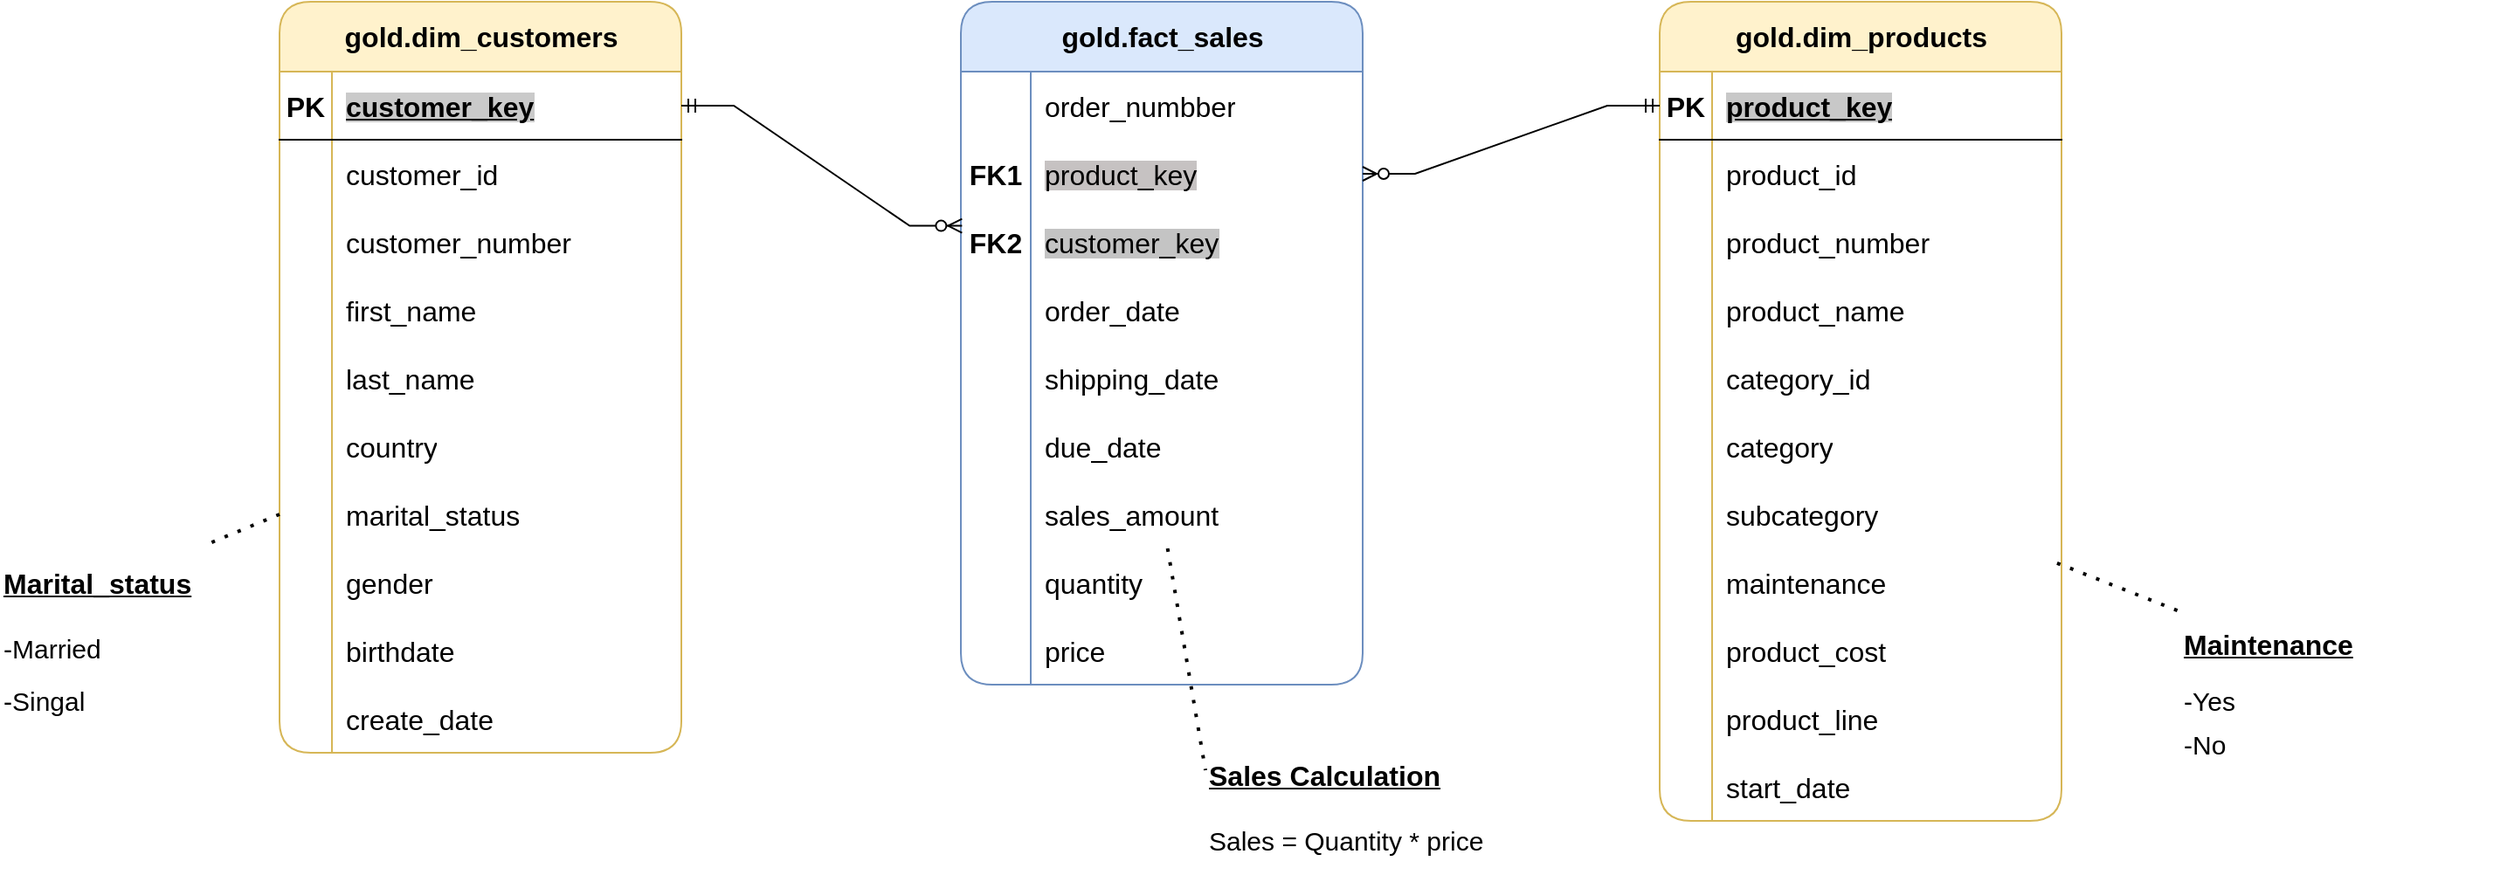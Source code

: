 <mxfile version="27.0.9">
  <diagram id="sBNk2-zZ8laFnM64aaDN" name="Sales Data Mart">
    <mxGraphModel dx="1489" dy="894" grid="1" gridSize="10" guides="1" tooltips="1" connect="1" arrows="1" fold="1" page="1" pageScale="1" pageWidth="1920" pageHeight="1200" math="0" shadow="0">
      <root>
        <mxCell id="0" />
        <mxCell id="1" parent="0" />
        <mxCell id="eeY0Dyzwo5bHaXrm77ZO-1" value="gold.dim_customers" style="shape=table;startSize=40;container=1;collapsible=1;childLayout=tableLayout;fixedRows=1;rowLines=0;fontStyle=1;align=center;resizeLast=1;html=1;fontSize=16;fillColor=#fff2cc;strokeColor=#d6b656;rounded=1;" vertex="1" parent="1">
          <mxGeometry x="200" y="280" width="230" height="430" as="geometry" />
        </mxCell>
        <mxCell id="eeY0Dyzwo5bHaXrm77ZO-2" value="" style="shape=tableRow;horizontal=0;startSize=0;swimlaneHead=0;swimlaneBody=0;fillColor=none;collapsible=0;dropTarget=0;points=[[0,0.5],[1,0.5]];portConstraint=eastwest;top=0;left=0;right=0;bottom=1;fontSize=16;" vertex="1" parent="eeY0Dyzwo5bHaXrm77ZO-1">
          <mxGeometry y="40" width="230" height="39" as="geometry" />
        </mxCell>
        <mxCell id="eeY0Dyzwo5bHaXrm77ZO-3" value="PK" style="shape=partialRectangle;connectable=0;fillColor=none;top=0;left=0;bottom=0;right=0;fontStyle=1;overflow=hidden;whiteSpace=wrap;html=1;fontSize=16;" vertex="1" parent="eeY0Dyzwo5bHaXrm77ZO-2">
          <mxGeometry width="30" height="39" as="geometry">
            <mxRectangle width="30" height="39" as="alternateBounds" />
          </mxGeometry>
        </mxCell>
        <mxCell id="eeY0Dyzwo5bHaXrm77ZO-4" value="&lt;span style=&quot;background-color: rgb(202, 202, 202);&quot;&gt;customer_key&lt;/span&gt;" style="shape=partialRectangle;connectable=0;fillColor=none;top=0;left=0;bottom=0;right=0;align=left;spacingLeft=6;fontStyle=5;overflow=hidden;whiteSpace=wrap;html=1;fontSize=16;" vertex="1" parent="eeY0Dyzwo5bHaXrm77ZO-2">
          <mxGeometry x="30" width="200" height="39" as="geometry">
            <mxRectangle width="200" height="39" as="alternateBounds" />
          </mxGeometry>
        </mxCell>
        <mxCell id="eeY0Dyzwo5bHaXrm77ZO-5" value="" style="shape=tableRow;horizontal=0;startSize=0;swimlaneHead=0;swimlaneBody=0;fillColor=none;collapsible=0;dropTarget=0;points=[[0,0.5],[1,0.5]];portConstraint=eastwest;top=0;left=0;right=0;bottom=0;fontSize=16;" vertex="1" parent="eeY0Dyzwo5bHaXrm77ZO-1">
          <mxGeometry y="79" width="230" height="39" as="geometry" />
        </mxCell>
        <mxCell id="eeY0Dyzwo5bHaXrm77ZO-6" value="" style="shape=partialRectangle;connectable=0;fillColor=none;top=0;left=0;bottom=0;right=0;editable=1;overflow=hidden;whiteSpace=wrap;html=1;fontSize=16;" vertex="1" parent="eeY0Dyzwo5bHaXrm77ZO-5">
          <mxGeometry width="30" height="39" as="geometry">
            <mxRectangle width="30" height="39" as="alternateBounds" />
          </mxGeometry>
        </mxCell>
        <mxCell id="eeY0Dyzwo5bHaXrm77ZO-7" value="customer_id" style="shape=partialRectangle;connectable=0;fillColor=none;top=0;left=0;bottom=0;right=0;align=left;spacingLeft=6;overflow=hidden;whiteSpace=wrap;html=1;fontSize=16;" vertex="1" parent="eeY0Dyzwo5bHaXrm77ZO-5">
          <mxGeometry x="30" width="200" height="39" as="geometry">
            <mxRectangle width="200" height="39" as="alternateBounds" />
          </mxGeometry>
        </mxCell>
        <mxCell id="eeY0Dyzwo5bHaXrm77ZO-8" value="" style="shape=tableRow;horizontal=0;startSize=0;swimlaneHead=0;swimlaneBody=0;fillColor=none;collapsible=0;dropTarget=0;points=[[0,0.5],[1,0.5]];portConstraint=eastwest;top=0;left=0;right=0;bottom=0;fontSize=16;" vertex="1" parent="eeY0Dyzwo5bHaXrm77ZO-1">
          <mxGeometry y="118" width="230" height="39" as="geometry" />
        </mxCell>
        <mxCell id="eeY0Dyzwo5bHaXrm77ZO-9" value="" style="shape=partialRectangle;connectable=0;fillColor=none;top=0;left=0;bottom=0;right=0;editable=1;overflow=hidden;whiteSpace=wrap;html=1;fontSize=16;" vertex="1" parent="eeY0Dyzwo5bHaXrm77ZO-8">
          <mxGeometry width="30" height="39" as="geometry">
            <mxRectangle width="30" height="39" as="alternateBounds" />
          </mxGeometry>
        </mxCell>
        <mxCell id="eeY0Dyzwo5bHaXrm77ZO-10" value="customer_number" style="shape=partialRectangle;connectable=0;fillColor=none;top=0;left=0;bottom=0;right=0;align=left;spacingLeft=6;overflow=hidden;whiteSpace=wrap;html=1;fontSize=16;" vertex="1" parent="eeY0Dyzwo5bHaXrm77ZO-8">
          <mxGeometry x="30" width="200" height="39" as="geometry">
            <mxRectangle width="200" height="39" as="alternateBounds" />
          </mxGeometry>
        </mxCell>
        <mxCell id="eeY0Dyzwo5bHaXrm77ZO-11" value="" style="shape=tableRow;horizontal=0;startSize=0;swimlaneHead=0;swimlaneBody=0;fillColor=none;collapsible=0;dropTarget=0;points=[[0,0.5],[1,0.5]];portConstraint=eastwest;top=0;left=0;right=0;bottom=0;fontSize=16;" vertex="1" parent="eeY0Dyzwo5bHaXrm77ZO-1">
          <mxGeometry y="157" width="230" height="39" as="geometry" />
        </mxCell>
        <mxCell id="eeY0Dyzwo5bHaXrm77ZO-12" value="" style="shape=partialRectangle;connectable=0;fillColor=none;top=0;left=0;bottom=0;right=0;editable=1;overflow=hidden;whiteSpace=wrap;html=1;fontSize=16;" vertex="1" parent="eeY0Dyzwo5bHaXrm77ZO-11">
          <mxGeometry width="30" height="39" as="geometry">
            <mxRectangle width="30" height="39" as="alternateBounds" />
          </mxGeometry>
        </mxCell>
        <mxCell id="eeY0Dyzwo5bHaXrm77ZO-13" value="first_name" style="shape=partialRectangle;connectable=0;fillColor=none;top=0;left=0;bottom=0;right=0;align=left;spacingLeft=6;overflow=hidden;whiteSpace=wrap;html=1;fontSize=16;" vertex="1" parent="eeY0Dyzwo5bHaXrm77ZO-11">
          <mxGeometry x="30" width="200" height="39" as="geometry">
            <mxRectangle width="200" height="39" as="alternateBounds" />
          </mxGeometry>
        </mxCell>
        <mxCell id="eeY0Dyzwo5bHaXrm77ZO-14" style="shape=tableRow;horizontal=0;startSize=0;swimlaneHead=0;swimlaneBody=0;fillColor=none;collapsible=0;dropTarget=0;points=[[0,0.5],[1,0.5]];portConstraint=eastwest;top=0;left=0;right=0;bottom=0;fontSize=16;" vertex="1" parent="eeY0Dyzwo5bHaXrm77ZO-1">
          <mxGeometry y="196" width="230" height="39" as="geometry" />
        </mxCell>
        <mxCell id="eeY0Dyzwo5bHaXrm77ZO-15" style="shape=partialRectangle;connectable=0;fillColor=none;top=0;left=0;bottom=0;right=0;editable=1;overflow=hidden;whiteSpace=wrap;html=1;fontSize=16;" vertex="1" parent="eeY0Dyzwo5bHaXrm77ZO-14">
          <mxGeometry width="30" height="39" as="geometry">
            <mxRectangle width="30" height="39" as="alternateBounds" />
          </mxGeometry>
        </mxCell>
        <mxCell id="eeY0Dyzwo5bHaXrm77ZO-16" value="last_name" style="shape=partialRectangle;connectable=0;fillColor=none;top=0;left=0;bottom=0;right=0;align=left;spacingLeft=6;overflow=hidden;whiteSpace=wrap;html=1;fontSize=16;" vertex="1" parent="eeY0Dyzwo5bHaXrm77ZO-14">
          <mxGeometry x="30" width="200" height="39" as="geometry">
            <mxRectangle width="200" height="39" as="alternateBounds" />
          </mxGeometry>
        </mxCell>
        <mxCell id="eeY0Dyzwo5bHaXrm77ZO-17" style="shape=tableRow;horizontal=0;startSize=0;swimlaneHead=0;swimlaneBody=0;fillColor=none;collapsible=0;dropTarget=0;points=[[0,0.5],[1,0.5]];portConstraint=eastwest;top=0;left=0;right=0;bottom=0;fontSize=16;" vertex="1" parent="eeY0Dyzwo5bHaXrm77ZO-1">
          <mxGeometry y="235" width="230" height="39" as="geometry" />
        </mxCell>
        <mxCell id="eeY0Dyzwo5bHaXrm77ZO-18" style="shape=partialRectangle;connectable=0;fillColor=none;top=0;left=0;bottom=0;right=0;editable=1;overflow=hidden;whiteSpace=wrap;html=1;fontSize=16;" vertex="1" parent="eeY0Dyzwo5bHaXrm77ZO-17">
          <mxGeometry width="30" height="39" as="geometry">
            <mxRectangle width="30" height="39" as="alternateBounds" />
          </mxGeometry>
        </mxCell>
        <mxCell id="eeY0Dyzwo5bHaXrm77ZO-19" value="country" style="shape=partialRectangle;connectable=0;fillColor=none;top=0;left=0;bottom=0;right=0;align=left;spacingLeft=6;overflow=hidden;whiteSpace=wrap;html=1;fontSize=16;" vertex="1" parent="eeY0Dyzwo5bHaXrm77ZO-17">
          <mxGeometry x="30" width="200" height="39" as="geometry">
            <mxRectangle width="200" height="39" as="alternateBounds" />
          </mxGeometry>
        </mxCell>
        <mxCell id="eeY0Dyzwo5bHaXrm77ZO-20" style="shape=tableRow;horizontal=0;startSize=0;swimlaneHead=0;swimlaneBody=0;fillColor=none;collapsible=0;dropTarget=0;points=[[0,0.5],[1,0.5]];portConstraint=eastwest;top=0;left=0;right=0;bottom=0;fontSize=16;" vertex="1" parent="eeY0Dyzwo5bHaXrm77ZO-1">
          <mxGeometry y="274" width="230" height="39" as="geometry" />
        </mxCell>
        <mxCell id="eeY0Dyzwo5bHaXrm77ZO-21" style="shape=partialRectangle;connectable=0;fillColor=none;top=0;left=0;bottom=0;right=0;editable=1;overflow=hidden;whiteSpace=wrap;html=1;fontSize=16;" vertex="1" parent="eeY0Dyzwo5bHaXrm77ZO-20">
          <mxGeometry width="30" height="39" as="geometry">
            <mxRectangle width="30" height="39" as="alternateBounds" />
          </mxGeometry>
        </mxCell>
        <mxCell id="eeY0Dyzwo5bHaXrm77ZO-22" value="marital_status" style="shape=partialRectangle;connectable=0;fillColor=none;top=0;left=0;bottom=0;right=0;align=left;spacingLeft=6;overflow=hidden;whiteSpace=wrap;html=1;fontSize=16;" vertex="1" parent="eeY0Dyzwo5bHaXrm77ZO-20">
          <mxGeometry x="30" width="200" height="39" as="geometry">
            <mxRectangle width="200" height="39" as="alternateBounds" />
          </mxGeometry>
        </mxCell>
        <mxCell id="eeY0Dyzwo5bHaXrm77ZO-24" style="shape=tableRow;horizontal=0;startSize=0;swimlaneHead=0;swimlaneBody=0;fillColor=none;collapsible=0;dropTarget=0;points=[[0,0.5],[1,0.5]];portConstraint=eastwest;top=0;left=0;right=0;bottom=0;fontSize=16;" vertex="1" parent="eeY0Dyzwo5bHaXrm77ZO-1">
          <mxGeometry y="313" width="230" height="39" as="geometry" />
        </mxCell>
        <mxCell id="eeY0Dyzwo5bHaXrm77ZO-25" style="shape=partialRectangle;connectable=0;fillColor=none;top=0;left=0;bottom=0;right=0;editable=1;overflow=hidden;whiteSpace=wrap;html=1;fontSize=16;" vertex="1" parent="eeY0Dyzwo5bHaXrm77ZO-24">
          <mxGeometry width="30" height="39" as="geometry">
            <mxRectangle width="30" height="39" as="alternateBounds" />
          </mxGeometry>
        </mxCell>
        <mxCell id="eeY0Dyzwo5bHaXrm77ZO-26" value="gender" style="shape=partialRectangle;connectable=0;fillColor=none;top=0;left=0;bottom=0;right=0;align=left;spacingLeft=6;overflow=hidden;whiteSpace=wrap;html=1;fontSize=16;" vertex="1" parent="eeY0Dyzwo5bHaXrm77ZO-24">
          <mxGeometry x="30" width="200" height="39" as="geometry">
            <mxRectangle width="200" height="39" as="alternateBounds" />
          </mxGeometry>
        </mxCell>
        <mxCell id="eeY0Dyzwo5bHaXrm77ZO-27" style="shape=tableRow;horizontal=0;startSize=0;swimlaneHead=0;swimlaneBody=0;fillColor=none;collapsible=0;dropTarget=0;points=[[0,0.5],[1,0.5]];portConstraint=eastwest;top=0;left=0;right=0;bottom=0;fontSize=16;" vertex="1" parent="eeY0Dyzwo5bHaXrm77ZO-1">
          <mxGeometry y="352" width="230" height="39" as="geometry" />
        </mxCell>
        <mxCell id="eeY0Dyzwo5bHaXrm77ZO-28" style="shape=partialRectangle;connectable=0;fillColor=none;top=0;left=0;bottom=0;right=0;editable=1;overflow=hidden;whiteSpace=wrap;html=1;fontSize=16;" vertex="1" parent="eeY0Dyzwo5bHaXrm77ZO-27">
          <mxGeometry width="30" height="39" as="geometry">
            <mxRectangle width="30" height="39" as="alternateBounds" />
          </mxGeometry>
        </mxCell>
        <mxCell id="eeY0Dyzwo5bHaXrm77ZO-29" value="birthdate" style="shape=partialRectangle;connectable=0;fillColor=none;top=0;left=0;bottom=0;right=0;align=left;spacingLeft=6;overflow=hidden;whiteSpace=wrap;html=1;fontSize=16;" vertex="1" parent="eeY0Dyzwo5bHaXrm77ZO-27">
          <mxGeometry x="30" width="200" height="39" as="geometry">
            <mxRectangle width="200" height="39" as="alternateBounds" />
          </mxGeometry>
        </mxCell>
        <mxCell id="eeY0Dyzwo5bHaXrm77ZO-30" style="shape=tableRow;horizontal=0;startSize=0;swimlaneHead=0;swimlaneBody=0;fillColor=none;collapsible=0;dropTarget=0;points=[[0,0.5],[1,0.5]];portConstraint=eastwest;top=0;left=0;right=0;bottom=0;fontSize=16;" vertex="1" parent="eeY0Dyzwo5bHaXrm77ZO-1">
          <mxGeometry y="391" width="230" height="39" as="geometry" />
        </mxCell>
        <mxCell id="eeY0Dyzwo5bHaXrm77ZO-31" style="shape=partialRectangle;connectable=0;fillColor=none;top=0;left=0;bottom=0;right=0;editable=1;overflow=hidden;whiteSpace=wrap;html=1;fontSize=16;" vertex="1" parent="eeY0Dyzwo5bHaXrm77ZO-30">
          <mxGeometry width="30" height="39" as="geometry">
            <mxRectangle width="30" height="39" as="alternateBounds" />
          </mxGeometry>
        </mxCell>
        <mxCell id="eeY0Dyzwo5bHaXrm77ZO-32" value="create_date" style="shape=partialRectangle;connectable=0;fillColor=none;top=0;left=0;bottom=0;right=0;align=left;spacingLeft=6;overflow=hidden;whiteSpace=wrap;html=1;fontSize=16;" vertex="1" parent="eeY0Dyzwo5bHaXrm77ZO-30">
          <mxGeometry x="30" width="200" height="39" as="geometry">
            <mxRectangle width="200" height="39" as="alternateBounds" />
          </mxGeometry>
        </mxCell>
        <mxCell id="eeY0Dyzwo5bHaXrm77ZO-33" value="gold.dim_products" style="shape=table;startSize=40;container=1;collapsible=1;childLayout=tableLayout;fixedRows=1;rowLines=0;fontStyle=1;align=center;resizeLast=1;html=1;fontSize=16;fillColor=#fff2cc;strokeColor=#d6b656;rounded=1;" vertex="1" parent="1">
          <mxGeometry x="990" y="280" width="230" height="469" as="geometry" />
        </mxCell>
        <mxCell id="eeY0Dyzwo5bHaXrm77ZO-34" value="" style="shape=tableRow;horizontal=0;startSize=0;swimlaneHead=0;swimlaneBody=0;fillColor=none;collapsible=0;dropTarget=0;points=[[0,0.5],[1,0.5]];portConstraint=eastwest;top=0;left=0;right=0;bottom=1;fontSize=16;" vertex="1" parent="eeY0Dyzwo5bHaXrm77ZO-33">
          <mxGeometry y="40" width="230" height="39" as="geometry" />
        </mxCell>
        <mxCell id="eeY0Dyzwo5bHaXrm77ZO-35" value="PK" style="shape=partialRectangle;connectable=0;fillColor=none;top=0;left=0;bottom=0;right=0;fontStyle=1;overflow=hidden;whiteSpace=wrap;html=1;fontSize=16;" vertex="1" parent="eeY0Dyzwo5bHaXrm77ZO-34">
          <mxGeometry width="30" height="39" as="geometry">
            <mxRectangle width="30" height="39" as="alternateBounds" />
          </mxGeometry>
        </mxCell>
        <mxCell id="eeY0Dyzwo5bHaXrm77ZO-36" value="&lt;span style=&quot;background-color: rgb(200, 200, 200);&quot;&gt;product_key&lt;/span&gt;" style="shape=partialRectangle;connectable=0;fillColor=none;top=0;left=0;bottom=0;right=0;align=left;spacingLeft=6;fontStyle=5;overflow=hidden;whiteSpace=wrap;html=1;fontSize=16;" vertex="1" parent="eeY0Dyzwo5bHaXrm77ZO-34">
          <mxGeometry x="30" width="200" height="39" as="geometry">
            <mxRectangle width="200" height="39" as="alternateBounds" />
          </mxGeometry>
        </mxCell>
        <mxCell id="eeY0Dyzwo5bHaXrm77ZO-37" value="" style="shape=tableRow;horizontal=0;startSize=0;swimlaneHead=0;swimlaneBody=0;fillColor=none;collapsible=0;dropTarget=0;points=[[0,0.5],[1,0.5]];portConstraint=eastwest;top=0;left=0;right=0;bottom=0;fontSize=16;" vertex="1" parent="eeY0Dyzwo5bHaXrm77ZO-33">
          <mxGeometry y="79" width="230" height="39" as="geometry" />
        </mxCell>
        <mxCell id="eeY0Dyzwo5bHaXrm77ZO-38" value="" style="shape=partialRectangle;connectable=0;fillColor=none;top=0;left=0;bottom=0;right=0;editable=1;overflow=hidden;whiteSpace=wrap;html=1;fontSize=16;" vertex="1" parent="eeY0Dyzwo5bHaXrm77ZO-37">
          <mxGeometry width="30" height="39" as="geometry">
            <mxRectangle width="30" height="39" as="alternateBounds" />
          </mxGeometry>
        </mxCell>
        <mxCell id="eeY0Dyzwo5bHaXrm77ZO-39" value="product_id" style="shape=partialRectangle;connectable=0;fillColor=none;top=0;left=0;bottom=0;right=0;align=left;spacingLeft=6;overflow=hidden;whiteSpace=wrap;html=1;fontSize=16;" vertex="1" parent="eeY0Dyzwo5bHaXrm77ZO-37">
          <mxGeometry x="30" width="200" height="39" as="geometry">
            <mxRectangle width="200" height="39" as="alternateBounds" />
          </mxGeometry>
        </mxCell>
        <mxCell id="eeY0Dyzwo5bHaXrm77ZO-40" value="" style="shape=tableRow;horizontal=0;startSize=0;swimlaneHead=0;swimlaneBody=0;fillColor=none;collapsible=0;dropTarget=0;points=[[0,0.5],[1,0.5]];portConstraint=eastwest;top=0;left=0;right=0;bottom=0;fontSize=16;" vertex="1" parent="eeY0Dyzwo5bHaXrm77ZO-33">
          <mxGeometry y="118" width="230" height="39" as="geometry" />
        </mxCell>
        <mxCell id="eeY0Dyzwo5bHaXrm77ZO-41" value="" style="shape=partialRectangle;connectable=0;fillColor=none;top=0;left=0;bottom=0;right=0;editable=1;overflow=hidden;whiteSpace=wrap;html=1;fontSize=16;" vertex="1" parent="eeY0Dyzwo5bHaXrm77ZO-40">
          <mxGeometry width="30" height="39" as="geometry">
            <mxRectangle width="30" height="39" as="alternateBounds" />
          </mxGeometry>
        </mxCell>
        <mxCell id="eeY0Dyzwo5bHaXrm77ZO-42" value="product_number" style="shape=partialRectangle;connectable=0;fillColor=none;top=0;left=0;bottom=0;right=0;align=left;spacingLeft=6;overflow=hidden;whiteSpace=wrap;html=1;fontSize=16;" vertex="1" parent="eeY0Dyzwo5bHaXrm77ZO-40">
          <mxGeometry x="30" width="200" height="39" as="geometry">
            <mxRectangle width="200" height="39" as="alternateBounds" />
          </mxGeometry>
        </mxCell>
        <mxCell id="eeY0Dyzwo5bHaXrm77ZO-43" value="" style="shape=tableRow;horizontal=0;startSize=0;swimlaneHead=0;swimlaneBody=0;fillColor=none;collapsible=0;dropTarget=0;points=[[0,0.5],[1,0.5]];portConstraint=eastwest;top=0;left=0;right=0;bottom=0;fontSize=16;" vertex="1" parent="eeY0Dyzwo5bHaXrm77ZO-33">
          <mxGeometry y="157" width="230" height="39" as="geometry" />
        </mxCell>
        <mxCell id="eeY0Dyzwo5bHaXrm77ZO-44" value="" style="shape=partialRectangle;connectable=0;fillColor=none;top=0;left=0;bottom=0;right=0;editable=1;overflow=hidden;whiteSpace=wrap;html=1;fontSize=16;" vertex="1" parent="eeY0Dyzwo5bHaXrm77ZO-43">
          <mxGeometry width="30" height="39" as="geometry">
            <mxRectangle width="30" height="39" as="alternateBounds" />
          </mxGeometry>
        </mxCell>
        <mxCell id="eeY0Dyzwo5bHaXrm77ZO-45" value="product_name" style="shape=partialRectangle;connectable=0;fillColor=none;top=0;left=0;bottom=0;right=0;align=left;spacingLeft=6;overflow=hidden;whiteSpace=wrap;html=1;fontSize=16;" vertex="1" parent="eeY0Dyzwo5bHaXrm77ZO-43">
          <mxGeometry x="30" width="200" height="39" as="geometry">
            <mxRectangle width="200" height="39" as="alternateBounds" />
          </mxGeometry>
        </mxCell>
        <mxCell id="eeY0Dyzwo5bHaXrm77ZO-46" style="shape=tableRow;horizontal=0;startSize=0;swimlaneHead=0;swimlaneBody=0;fillColor=none;collapsible=0;dropTarget=0;points=[[0,0.5],[1,0.5]];portConstraint=eastwest;top=0;left=0;right=0;bottom=0;fontSize=16;" vertex="1" parent="eeY0Dyzwo5bHaXrm77ZO-33">
          <mxGeometry y="196" width="230" height="39" as="geometry" />
        </mxCell>
        <mxCell id="eeY0Dyzwo5bHaXrm77ZO-47" style="shape=partialRectangle;connectable=0;fillColor=none;top=0;left=0;bottom=0;right=0;editable=1;overflow=hidden;whiteSpace=wrap;html=1;fontSize=16;" vertex="1" parent="eeY0Dyzwo5bHaXrm77ZO-46">
          <mxGeometry width="30" height="39" as="geometry">
            <mxRectangle width="30" height="39" as="alternateBounds" />
          </mxGeometry>
        </mxCell>
        <mxCell id="eeY0Dyzwo5bHaXrm77ZO-48" value="category_id" style="shape=partialRectangle;connectable=0;fillColor=none;top=0;left=0;bottom=0;right=0;align=left;spacingLeft=6;overflow=hidden;whiteSpace=wrap;html=1;fontSize=16;" vertex="1" parent="eeY0Dyzwo5bHaXrm77ZO-46">
          <mxGeometry x="30" width="200" height="39" as="geometry">
            <mxRectangle width="200" height="39" as="alternateBounds" />
          </mxGeometry>
        </mxCell>
        <mxCell id="eeY0Dyzwo5bHaXrm77ZO-49" style="shape=tableRow;horizontal=0;startSize=0;swimlaneHead=0;swimlaneBody=0;fillColor=none;collapsible=0;dropTarget=0;points=[[0,0.5],[1,0.5]];portConstraint=eastwest;top=0;left=0;right=0;bottom=0;fontSize=16;" vertex="1" parent="eeY0Dyzwo5bHaXrm77ZO-33">
          <mxGeometry y="235" width="230" height="39" as="geometry" />
        </mxCell>
        <mxCell id="eeY0Dyzwo5bHaXrm77ZO-50" style="shape=partialRectangle;connectable=0;fillColor=none;top=0;left=0;bottom=0;right=0;editable=1;overflow=hidden;whiteSpace=wrap;html=1;fontSize=16;" vertex="1" parent="eeY0Dyzwo5bHaXrm77ZO-49">
          <mxGeometry width="30" height="39" as="geometry">
            <mxRectangle width="30" height="39" as="alternateBounds" />
          </mxGeometry>
        </mxCell>
        <mxCell id="eeY0Dyzwo5bHaXrm77ZO-51" value="category" style="shape=partialRectangle;connectable=0;fillColor=none;top=0;left=0;bottom=0;right=0;align=left;spacingLeft=6;overflow=hidden;whiteSpace=wrap;html=1;fontSize=16;" vertex="1" parent="eeY0Dyzwo5bHaXrm77ZO-49">
          <mxGeometry x="30" width="200" height="39" as="geometry">
            <mxRectangle width="200" height="39" as="alternateBounds" />
          </mxGeometry>
        </mxCell>
        <mxCell id="eeY0Dyzwo5bHaXrm77ZO-52" style="shape=tableRow;horizontal=0;startSize=0;swimlaneHead=0;swimlaneBody=0;fillColor=none;collapsible=0;dropTarget=0;points=[[0,0.5],[1,0.5]];portConstraint=eastwest;top=0;left=0;right=0;bottom=0;fontSize=16;" vertex="1" parent="eeY0Dyzwo5bHaXrm77ZO-33">
          <mxGeometry y="274" width="230" height="39" as="geometry" />
        </mxCell>
        <mxCell id="eeY0Dyzwo5bHaXrm77ZO-53" style="shape=partialRectangle;connectable=0;fillColor=none;top=0;left=0;bottom=0;right=0;editable=1;overflow=hidden;whiteSpace=wrap;html=1;fontSize=16;" vertex="1" parent="eeY0Dyzwo5bHaXrm77ZO-52">
          <mxGeometry width="30" height="39" as="geometry">
            <mxRectangle width="30" height="39" as="alternateBounds" />
          </mxGeometry>
        </mxCell>
        <mxCell id="eeY0Dyzwo5bHaXrm77ZO-54" value="subcategory" style="shape=partialRectangle;connectable=0;fillColor=none;top=0;left=0;bottom=0;right=0;align=left;spacingLeft=6;overflow=hidden;whiteSpace=wrap;html=1;fontSize=16;" vertex="1" parent="eeY0Dyzwo5bHaXrm77ZO-52">
          <mxGeometry x="30" width="200" height="39" as="geometry">
            <mxRectangle width="200" height="39" as="alternateBounds" />
          </mxGeometry>
        </mxCell>
        <mxCell id="eeY0Dyzwo5bHaXrm77ZO-55" style="shape=tableRow;horizontal=0;startSize=0;swimlaneHead=0;swimlaneBody=0;fillColor=none;collapsible=0;dropTarget=0;points=[[0,0.5],[1,0.5]];portConstraint=eastwest;top=0;left=0;right=0;bottom=0;fontSize=16;" vertex="1" parent="eeY0Dyzwo5bHaXrm77ZO-33">
          <mxGeometry y="313" width="230" height="39" as="geometry" />
        </mxCell>
        <mxCell id="eeY0Dyzwo5bHaXrm77ZO-56" style="shape=partialRectangle;connectable=0;fillColor=none;top=0;left=0;bottom=0;right=0;editable=1;overflow=hidden;whiteSpace=wrap;html=1;fontSize=16;" vertex="1" parent="eeY0Dyzwo5bHaXrm77ZO-55">
          <mxGeometry width="30" height="39" as="geometry">
            <mxRectangle width="30" height="39" as="alternateBounds" />
          </mxGeometry>
        </mxCell>
        <mxCell id="eeY0Dyzwo5bHaXrm77ZO-57" value="maintenance" style="shape=partialRectangle;connectable=0;fillColor=none;top=0;left=0;bottom=0;right=0;align=left;spacingLeft=6;overflow=hidden;whiteSpace=wrap;html=1;fontSize=16;" vertex="1" parent="eeY0Dyzwo5bHaXrm77ZO-55">
          <mxGeometry x="30" width="200" height="39" as="geometry">
            <mxRectangle width="200" height="39" as="alternateBounds" />
          </mxGeometry>
        </mxCell>
        <mxCell id="eeY0Dyzwo5bHaXrm77ZO-58" style="shape=tableRow;horizontal=0;startSize=0;swimlaneHead=0;swimlaneBody=0;fillColor=none;collapsible=0;dropTarget=0;points=[[0,0.5],[1,0.5]];portConstraint=eastwest;top=0;left=0;right=0;bottom=0;fontSize=16;" vertex="1" parent="eeY0Dyzwo5bHaXrm77ZO-33">
          <mxGeometry y="352" width="230" height="39" as="geometry" />
        </mxCell>
        <mxCell id="eeY0Dyzwo5bHaXrm77ZO-59" style="shape=partialRectangle;connectable=0;fillColor=none;top=0;left=0;bottom=0;right=0;editable=1;overflow=hidden;whiteSpace=wrap;html=1;fontSize=16;" vertex="1" parent="eeY0Dyzwo5bHaXrm77ZO-58">
          <mxGeometry width="30" height="39" as="geometry">
            <mxRectangle width="30" height="39" as="alternateBounds" />
          </mxGeometry>
        </mxCell>
        <mxCell id="eeY0Dyzwo5bHaXrm77ZO-60" value="product_cost" style="shape=partialRectangle;connectable=0;fillColor=none;top=0;left=0;bottom=0;right=0;align=left;spacingLeft=6;overflow=hidden;whiteSpace=wrap;html=1;fontSize=16;" vertex="1" parent="eeY0Dyzwo5bHaXrm77ZO-58">
          <mxGeometry x="30" width="200" height="39" as="geometry">
            <mxRectangle width="200" height="39" as="alternateBounds" />
          </mxGeometry>
        </mxCell>
        <mxCell id="eeY0Dyzwo5bHaXrm77ZO-61" style="shape=tableRow;horizontal=0;startSize=0;swimlaneHead=0;swimlaneBody=0;fillColor=none;collapsible=0;dropTarget=0;points=[[0,0.5],[1,0.5]];portConstraint=eastwest;top=0;left=0;right=0;bottom=0;fontSize=16;" vertex="1" parent="eeY0Dyzwo5bHaXrm77ZO-33">
          <mxGeometry y="391" width="230" height="39" as="geometry" />
        </mxCell>
        <mxCell id="eeY0Dyzwo5bHaXrm77ZO-62" style="shape=partialRectangle;connectable=0;fillColor=none;top=0;left=0;bottom=0;right=0;editable=1;overflow=hidden;whiteSpace=wrap;html=1;fontSize=16;" vertex="1" parent="eeY0Dyzwo5bHaXrm77ZO-61">
          <mxGeometry width="30" height="39" as="geometry">
            <mxRectangle width="30" height="39" as="alternateBounds" />
          </mxGeometry>
        </mxCell>
        <mxCell id="eeY0Dyzwo5bHaXrm77ZO-63" value="product_line" style="shape=partialRectangle;connectable=0;fillColor=none;top=0;left=0;bottom=0;right=0;align=left;spacingLeft=6;overflow=hidden;whiteSpace=wrap;html=1;fontSize=16;" vertex="1" parent="eeY0Dyzwo5bHaXrm77ZO-61">
          <mxGeometry x="30" width="200" height="39" as="geometry">
            <mxRectangle width="200" height="39" as="alternateBounds" />
          </mxGeometry>
        </mxCell>
        <mxCell id="eeY0Dyzwo5bHaXrm77ZO-64" style="shape=tableRow;horizontal=0;startSize=0;swimlaneHead=0;swimlaneBody=0;fillColor=none;collapsible=0;dropTarget=0;points=[[0,0.5],[1,0.5]];portConstraint=eastwest;top=0;left=0;right=0;bottom=0;fontSize=16;" vertex="1" parent="eeY0Dyzwo5bHaXrm77ZO-33">
          <mxGeometry y="430" width="230" height="39" as="geometry" />
        </mxCell>
        <mxCell id="eeY0Dyzwo5bHaXrm77ZO-65" style="shape=partialRectangle;connectable=0;fillColor=none;top=0;left=0;bottom=0;right=0;editable=1;overflow=hidden;whiteSpace=wrap;html=1;fontSize=16;" vertex="1" parent="eeY0Dyzwo5bHaXrm77ZO-64">
          <mxGeometry width="30" height="39" as="geometry">
            <mxRectangle width="30" height="39" as="alternateBounds" />
          </mxGeometry>
        </mxCell>
        <mxCell id="eeY0Dyzwo5bHaXrm77ZO-66" value="start_date" style="shape=partialRectangle;connectable=0;fillColor=none;top=0;left=0;bottom=0;right=0;align=left;spacingLeft=6;overflow=hidden;whiteSpace=wrap;html=1;fontSize=16;" vertex="1" parent="eeY0Dyzwo5bHaXrm77ZO-64">
          <mxGeometry x="30" width="200" height="39" as="geometry">
            <mxRectangle width="200" height="39" as="alternateBounds" />
          </mxGeometry>
        </mxCell>
        <mxCell id="eeY0Dyzwo5bHaXrm77ZO-67" value="gold.fact_sales" style="shape=table;startSize=40;container=1;collapsible=1;childLayout=tableLayout;fixedRows=1;rowLines=0;fontStyle=1;align=center;resizeLast=1;html=1;fontSize=16;fillColor=#dae8fc;strokeColor=#6c8ebf;rounded=1;" vertex="1" parent="1">
          <mxGeometry x="590" y="280" width="230" height="391" as="geometry" />
        </mxCell>
        <mxCell id="eeY0Dyzwo5bHaXrm77ZO-71" value="" style="shape=tableRow;horizontal=0;startSize=0;swimlaneHead=0;swimlaneBody=0;fillColor=none;collapsible=0;dropTarget=0;points=[[0,0.5],[1,0.5]];portConstraint=eastwest;top=0;left=0;right=0;bottom=0;fontSize=16;" vertex="1" parent="eeY0Dyzwo5bHaXrm77ZO-67">
          <mxGeometry y="40" width="230" height="39" as="geometry" />
        </mxCell>
        <mxCell id="eeY0Dyzwo5bHaXrm77ZO-72" value="" style="shape=partialRectangle;connectable=0;fillColor=none;top=0;left=0;bottom=0;right=0;editable=1;overflow=hidden;whiteSpace=wrap;html=1;fontSize=16;" vertex="1" parent="eeY0Dyzwo5bHaXrm77ZO-71">
          <mxGeometry width="40" height="39" as="geometry">
            <mxRectangle width="40" height="39" as="alternateBounds" />
          </mxGeometry>
        </mxCell>
        <mxCell id="eeY0Dyzwo5bHaXrm77ZO-73" value="order_numbber" style="shape=partialRectangle;connectable=0;fillColor=none;top=0;left=0;bottom=0;right=0;align=left;spacingLeft=6;overflow=hidden;whiteSpace=wrap;html=1;fontSize=16;" vertex="1" parent="eeY0Dyzwo5bHaXrm77ZO-71">
          <mxGeometry x="40" width="190" height="39" as="geometry">
            <mxRectangle width="190" height="39" as="alternateBounds" />
          </mxGeometry>
        </mxCell>
        <mxCell id="eeY0Dyzwo5bHaXrm77ZO-74" value="" style="shape=tableRow;horizontal=0;startSize=0;swimlaneHead=0;swimlaneBody=0;fillColor=none;collapsible=0;dropTarget=0;points=[[0,0.5],[1,0.5]];portConstraint=eastwest;top=0;left=0;right=0;bottom=0;fontSize=16;" vertex="1" parent="eeY0Dyzwo5bHaXrm77ZO-67">
          <mxGeometry y="79" width="230" height="39" as="geometry" />
        </mxCell>
        <mxCell id="eeY0Dyzwo5bHaXrm77ZO-75" value="&lt;b&gt;FK1&lt;/b&gt;" style="shape=partialRectangle;connectable=0;fillColor=none;top=0;left=0;bottom=0;right=0;editable=1;overflow=hidden;whiteSpace=wrap;html=1;fontSize=16;" vertex="1" parent="eeY0Dyzwo5bHaXrm77ZO-74">
          <mxGeometry width="40" height="39" as="geometry">
            <mxRectangle width="40" height="39" as="alternateBounds" />
          </mxGeometry>
        </mxCell>
        <mxCell id="eeY0Dyzwo5bHaXrm77ZO-76" value="&lt;span style=&quot;background-color: light-dark(rgb(198, 194, 194), rgb(237, 237, 237));&quot;&gt;product_key&lt;/span&gt;" style="shape=partialRectangle;connectable=0;fillColor=none;top=0;left=0;bottom=0;right=0;align=left;spacingLeft=6;overflow=hidden;whiteSpace=wrap;html=1;fontSize=16;" vertex="1" parent="eeY0Dyzwo5bHaXrm77ZO-74">
          <mxGeometry x="40" width="190" height="39" as="geometry">
            <mxRectangle width="190" height="39" as="alternateBounds" />
          </mxGeometry>
        </mxCell>
        <mxCell id="eeY0Dyzwo5bHaXrm77ZO-77" value="" style="shape=tableRow;horizontal=0;startSize=0;swimlaneHead=0;swimlaneBody=0;fillColor=none;collapsible=0;dropTarget=0;points=[[0,0.5],[1,0.5]];portConstraint=eastwest;top=0;left=0;right=0;bottom=0;fontSize=16;" vertex="1" parent="eeY0Dyzwo5bHaXrm77ZO-67">
          <mxGeometry y="118" width="230" height="39" as="geometry" />
        </mxCell>
        <mxCell id="eeY0Dyzwo5bHaXrm77ZO-78" value="&lt;b&gt;FK2&lt;/b&gt;" style="shape=partialRectangle;connectable=0;fillColor=none;top=0;left=0;bottom=0;right=0;editable=1;overflow=hidden;whiteSpace=wrap;html=1;fontSize=16;" vertex="1" parent="eeY0Dyzwo5bHaXrm77ZO-77">
          <mxGeometry width="40" height="39" as="geometry">
            <mxRectangle width="40" height="39" as="alternateBounds" />
          </mxGeometry>
        </mxCell>
        <mxCell id="eeY0Dyzwo5bHaXrm77ZO-79" value="&lt;span style=&quot;background-color: rgb(196, 196, 196);&quot;&gt;customer_key&lt;/span&gt;" style="shape=partialRectangle;connectable=0;fillColor=none;top=0;left=0;bottom=0;right=0;align=left;spacingLeft=6;overflow=hidden;whiteSpace=wrap;html=1;fontSize=16;" vertex="1" parent="eeY0Dyzwo5bHaXrm77ZO-77">
          <mxGeometry x="40" width="190" height="39" as="geometry">
            <mxRectangle width="190" height="39" as="alternateBounds" />
          </mxGeometry>
        </mxCell>
        <mxCell id="eeY0Dyzwo5bHaXrm77ZO-80" style="shape=tableRow;horizontal=0;startSize=0;swimlaneHead=0;swimlaneBody=0;fillColor=none;collapsible=0;dropTarget=0;points=[[0,0.5],[1,0.5]];portConstraint=eastwest;top=0;left=0;right=0;bottom=0;fontSize=16;" vertex="1" parent="eeY0Dyzwo5bHaXrm77ZO-67">
          <mxGeometry y="157" width="230" height="39" as="geometry" />
        </mxCell>
        <mxCell id="eeY0Dyzwo5bHaXrm77ZO-81" style="shape=partialRectangle;connectable=0;fillColor=none;top=0;left=0;bottom=0;right=0;editable=1;overflow=hidden;whiteSpace=wrap;html=1;fontSize=16;" vertex="1" parent="eeY0Dyzwo5bHaXrm77ZO-80">
          <mxGeometry width="40" height="39" as="geometry">
            <mxRectangle width="40" height="39" as="alternateBounds" />
          </mxGeometry>
        </mxCell>
        <mxCell id="eeY0Dyzwo5bHaXrm77ZO-82" value="order_date" style="shape=partialRectangle;connectable=0;fillColor=none;top=0;left=0;bottom=0;right=0;align=left;spacingLeft=6;overflow=hidden;whiteSpace=wrap;html=1;fontSize=16;" vertex="1" parent="eeY0Dyzwo5bHaXrm77ZO-80">
          <mxGeometry x="40" width="190" height="39" as="geometry">
            <mxRectangle width="190" height="39" as="alternateBounds" />
          </mxGeometry>
        </mxCell>
        <mxCell id="eeY0Dyzwo5bHaXrm77ZO-83" style="shape=tableRow;horizontal=0;startSize=0;swimlaneHead=0;swimlaneBody=0;fillColor=none;collapsible=0;dropTarget=0;points=[[0,0.5],[1,0.5]];portConstraint=eastwest;top=0;left=0;right=0;bottom=0;fontSize=16;" vertex="1" parent="eeY0Dyzwo5bHaXrm77ZO-67">
          <mxGeometry y="196" width="230" height="39" as="geometry" />
        </mxCell>
        <mxCell id="eeY0Dyzwo5bHaXrm77ZO-84" style="shape=partialRectangle;connectable=0;fillColor=none;top=0;left=0;bottom=0;right=0;editable=1;overflow=hidden;whiteSpace=wrap;html=1;fontSize=16;" vertex="1" parent="eeY0Dyzwo5bHaXrm77ZO-83">
          <mxGeometry width="40" height="39" as="geometry">
            <mxRectangle width="40" height="39" as="alternateBounds" />
          </mxGeometry>
        </mxCell>
        <mxCell id="eeY0Dyzwo5bHaXrm77ZO-85" value="shipping_date" style="shape=partialRectangle;connectable=0;fillColor=none;top=0;left=0;bottom=0;right=0;align=left;spacingLeft=6;overflow=hidden;whiteSpace=wrap;html=1;fontSize=16;" vertex="1" parent="eeY0Dyzwo5bHaXrm77ZO-83">
          <mxGeometry x="40" width="190" height="39" as="geometry">
            <mxRectangle width="190" height="39" as="alternateBounds" />
          </mxGeometry>
        </mxCell>
        <mxCell id="eeY0Dyzwo5bHaXrm77ZO-86" style="shape=tableRow;horizontal=0;startSize=0;swimlaneHead=0;swimlaneBody=0;fillColor=none;collapsible=0;dropTarget=0;points=[[0,0.5],[1,0.5]];portConstraint=eastwest;top=0;left=0;right=0;bottom=0;fontSize=16;" vertex="1" parent="eeY0Dyzwo5bHaXrm77ZO-67">
          <mxGeometry y="235" width="230" height="39" as="geometry" />
        </mxCell>
        <mxCell id="eeY0Dyzwo5bHaXrm77ZO-87" style="shape=partialRectangle;connectable=0;fillColor=none;top=0;left=0;bottom=0;right=0;editable=1;overflow=hidden;whiteSpace=wrap;html=1;fontSize=16;" vertex="1" parent="eeY0Dyzwo5bHaXrm77ZO-86">
          <mxGeometry width="40" height="39" as="geometry">
            <mxRectangle width="40" height="39" as="alternateBounds" />
          </mxGeometry>
        </mxCell>
        <mxCell id="eeY0Dyzwo5bHaXrm77ZO-88" value="due_date" style="shape=partialRectangle;connectable=0;fillColor=none;top=0;left=0;bottom=0;right=0;align=left;spacingLeft=6;overflow=hidden;whiteSpace=wrap;html=1;fontSize=16;" vertex="1" parent="eeY0Dyzwo5bHaXrm77ZO-86">
          <mxGeometry x="40" width="190" height="39" as="geometry">
            <mxRectangle width="190" height="39" as="alternateBounds" />
          </mxGeometry>
        </mxCell>
        <mxCell id="eeY0Dyzwo5bHaXrm77ZO-89" style="shape=tableRow;horizontal=0;startSize=0;swimlaneHead=0;swimlaneBody=0;fillColor=none;collapsible=0;dropTarget=0;points=[[0,0.5],[1,0.5]];portConstraint=eastwest;top=0;left=0;right=0;bottom=0;fontSize=16;" vertex="1" parent="eeY0Dyzwo5bHaXrm77ZO-67">
          <mxGeometry y="274" width="230" height="39" as="geometry" />
        </mxCell>
        <mxCell id="eeY0Dyzwo5bHaXrm77ZO-90" style="shape=partialRectangle;connectable=0;fillColor=none;top=0;left=0;bottom=0;right=0;editable=1;overflow=hidden;whiteSpace=wrap;html=1;fontSize=16;" vertex="1" parent="eeY0Dyzwo5bHaXrm77ZO-89">
          <mxGeometry width="40" height="39" as="geometry">
            <mxRectangle width="40" height="39" as="alternateBounds" />
          </mxGeometry>
        </mxCell>
        <mxCell id="eeY0Dyzwo5bHaXrm77ZO-91" value="sales_amount" style="shape=partialRectangle;connectable=0;fillColor=none;top=0;left=0;bottom=0;right=0;align=left;spacingLeft=6;overflow=hidden;whiteSpace=wrap;html=1;fontSize=16;" vertex="1" parent="eeY0Dyzwo5bHaXrm77ZO-89">
          <mxGeometry x="40" width="190" height="39" as="geometry">
            <mxRectangle width="190" height="39" as="alternateBounds" />
          </mxGeometry>
        </mxCell>
        <mxCell id="eeY0Dyzwo5bHaXrm77ZO-92" style="shape=tableRow;horizontal=0;startSize=0;swimlaneHead=0;swimlaneBody=0;fillColor=none;collapsible=0;dropTarget=0;points=[[0,0.5],[1,0.5]];portConstraint=eastwest;top=0;left=0;right=0;bottom=0;fontSize=16;" vertex="1" parent="eeY0Dyzwo5bHaXrm77ZO-67">
          <mxGeometry y="313" width="230" height="39" as="geometry" />
        </mxCell>
        <mxCell id="eeY0Dyzwo5bHaXrm77ZO-93" style="shape=partialRectangle;connectable=0;fillColor=none;top=0;left=0;bottom=0;right=0;editable=1;overflow=hidden;whiteSpace=wrap;html=1;fontSize=16;" vertex="1" parent="eeY0Dyzwo5bHaXrm77ZO-92">
          <mxGeometry width="40" height="39" as="geometry">
            <mxRectangle width="40" height="39" as="alternateBounds" />
          </mxGeometry>
        </mxCell>
        <mxCell id="eeY0Dyzwo5bHaXrm77ZO-94" value="quantity" style="shape=partialRectangle;connectable=0;fillColor=none;top=0;left=0;bottom=0;right=0;align=left;spacingLeft=6;overflow=hidden;whiteSpace=wrap;html=1;fontSize=16;" vertex="1" parent="eeY0Dyzwo5bHaXrm77ZO-92">
          <mxGeometry x="40" width="190" height="39" as="geometry">
            <mxRectangle width="190" height="39" as="alternateBounds" />
          </mxGeometry>
        </mxCell>
        <mxCell id="eeY0Dyzwo5bHaXrm77ZO-98" style="shape=tableRow;horizontal=0;startSize=0;swimlaneHead=0;swimlaneBody=0;fillColor=none;collapsible=0;dropTarget=0;points=[[0,0.5],[1,0.5]];portConstraint=eastwest;top=0;left=0;right=0;bottom=0;fontSize=16;" vertex="1" parent="eeY0Dyzwo5bHaXrm77ZO-67">
          <mxGeometry y="352" width="230" height="39" as="geometry" />
        </mxCell>
        <mxCell id="eeY0Dyzwo5bHaXrm77ZO-99" style="shape=partialRectangle;connectable=0;fillColor=none;top=0;left=0;bottom=0;right=0;editable=1;overflow=hidden;whiteSpace=wrap;html=1;fontSize=16;" vertex="1" parent="eeY0Dyzwo5bHaXrm77ZO-98">
          <mxGeometry width="40" height="39" as="geometry">
            <mxRectangle width="40" height="39" as="alternateBounds" />
          </mxGeometry>
        </mxCell>
        <mxCell id="eeY0Dyzwo5bHaXrm77ZO-100" value="price" style="shape=partialRectangle;connectable=0;fillColor=none;top=0;left=0;bottom=0;right=0;align=left;spacingLeft=6;overflow=hidden;whiteSpace=wrap;html=1;fontSize=16;" vertex="1" parent="eeY0Dyzwo5bHaXrm77ZO-98">
          <mxGeometry x="40" width="190" height="39" as="geometry">
            <mxRectangle width="190" height="39" as="alternateBounds" />
          </mxGeometry>
        </mxCell>
        <mxCell id="eeY0Dyzwo5bHaXrm77ZO-101" value="" style="edgeStyle=entityRelationEdgeStyle;fontSize=12;html=1;endArrow=ERzeroToMany;startArrow=ERmandOne;rounded=0;exitX=1;exitY=0.5;exitDx=0;exitDy=0;entryX=0.003;entryY=0.264;entryDx=0;entryDy=0;entryPerimeter=0;" edge="1" parent="1" source="eeY0Dyzwo5bHaXrm77ZO-2" target="eeY0Dyzwo5bHaXrm77ZO-77">
          <mxGeometry width="100" height="100" relative="1" as="geometry">
            <mxPoint x="470" y="470" as="sourcePoint" />
            <mxPoint x="570" y="370" as="targetPoint" />
          </mxGeometry>
        </mxCell>
        <mxCell id="eeY0Dyzwo5bHaXrm77ZO-102" value="" style="edgeStyle=entityRelationEdgeStyle;fontSize=12;html=1;endArrow=ERzeroToMany;startArrow=ERmandOne;rounded=0;exitX=0;exitY=0.5;exitDx=0;exitDy=0;entryX=1;entryY=0.5;entryDx=0;entryDy=0;" edge="1" parent="1" source="eeY0Dyzwo5bHaXrm77ZO-34" target="eeY0Dyzwo5bHaXrm77ZO-74">
          <mxGeometry width="100" height="100" relative="1" as="geometry">
            <mxPoint x="840" y="500" as="sourcePoint" />
            <mxPoint x="940" y="400" as="targetPoint" />
          </mxGeometry>
        </mxCell>
        <mxCell id="eeY0Dyzwo5bHaXrm77ZO-103" value="&lt;h1 style=&quot;margin-top: 0px;&quot;&gt;&lt;font style=&quot;font-size: 16px;&quot;&gt;&lt;u&gt;Sales Calculation&lt;/u&gt;&lt;/font&gt;&lt;/h1&gt;&lt;p&gt;&lt;font style=&quot;font-size: 15px;&quot;&gt;Sales = Quantity * price&lt;/font&gt;&lt;/p&gt;" style="text;html=1;whiteSpace=wrap;overflow=hidden;rounded=0;" vertex="1" parent="1">
          <mxGeometry x="730" y="700" width="180" height="80" as="geometry" />
        </mxCell>
        <mxCell id="eeY0Dyzwo5bHaXrm77ZO-104" value="" style="endArrow=none;dashed=1;html=1;dashPattern=1 3;strokeWidth=2;rounded=0;entryX=0;entryY=0.25;entryDx=0;entryDy=0;" edge="1" parent="1" source="eeY0Dyzwo5bHaXrm77ZO-89" target="eeY0Dyzwo5bHaXrm77ZO-103">
          <mxGeometry width="50" height="50" relative="1" as="geometry">
            <mxPoint x="660" y="750" as="sourcePoint" />
            <mxPoint x="710" y="700" as="targetPoint" />
          </mxGeometry>
        </mxCell>
        <mxCell id="aQs4XB2RRQsDoXIfkSnX-1" value="&lt;div style=&quot;line-height: 100%;&quot;&gt;&lt;h1 style=&quot;margin-top: 0px; line-height: 100%;&quot;&gt;&lt;span style=&quot;font-size: 16px; line-height: 100%;&quot;&gt;&lt;u&gt;Maintenance&lt;/u&gt;&lt;/span&gt;&lt;/h1&gt;&lt;p&gt;&lt;span style=&quot;line-height: 100%;&quot;&gt;&lt;font style=&quot;font-size: 15px;&quot;&gt;-Yes&lt;/font&gt;&lt;/span&gt;&lt;/p&gt;&lt;p&gt;&lt;span style=&quot;line-height: 100%;&quot;&gt;&lt;font style=&quot;font-size: 15px;&quot;&gt;-No&lt;/font&gt;&lt;/span&gt;&lt;/p&gt;&lt;/div&gt;" style="text;html=1;whiteSpace=wrap;overflow=hidden;rounded=0;align=left;verticalAlign=middle;spacing=0;spacingTop=0;rotation=0;" vertex="1" parent="1">
          <mxGeometry x="1290" y="630" width="180" height="97" as="geometry" />
        </mxCell>
        <mxCell id="b5KK25KKO9VdC76GT4KX-1" value="" style="endArrow=none;dashed=1;html=1;dashPattern=1 3;strokeWidth=2;rounded=0;entryX=0;entryY=0;entryDx=0;entryDy=0;exitX=0.989;exitY=0.216;exitDx=0;exitDy=0;exitPerimeter=0;" edge="1" parent="1" source="eeY0Dyzwo5bHaXrm77ZO-55" target="aQs4XB2RRQsDoXIfkSnX-1">
          <mxGeometry width="50" height="50" relative="1" as="geometry">
            <mxPoint x="1230" y="640" as="sourcePoint" />
            <mxPoint x="1252" y="767" as="targetPoint" />
          </mxGeometry>
        </mxCell>
        <mxCell id="b5KK25KKO9VdC76GT4KX-3" value="&lt;h1 style=&quot;margin-top: 0px;&quot;&gt;&lt;span style=&quot;font-size: 16px;&quot;&gt;&lt;u&gt;Marital_status&lt;/u&gt;&lt;/span&gt;&lt;/h1&gt;&lt;p&gt;&lt;font style=&quot;font-size: 15px;&quot;&gt;-Married&lt;/font&gt;&lt;/p&gt;&lt;p&gt;&lt;font style=&quot;font-size: 15px;&quot;&gt;-Singal&lt;/font&gt;&lt;/p&gt;" style="text;html=1;whiteSpace=wrap;overflow=hidden;rounded=0;" vertex="1" parent="1">
          <mxGeometry x="40" y="590" width="120" height="110" as="geometry" />
        </mxCell>
        <mxCell id="b5KK25KKO9VdC76GT4KX-4" value="" style="endArrow=none;dashed=1;html=1;dashPattern=1 3;strokeWidth=2;rounded=0;entryX=1;entryY=0;entryDx=0;entryDy=0;exitX=0;exitY=0.5;exitDx=0;exitDy=0;" edge="1" parent="1" source="eeY0Dyzwo5bHaXrm77ZO-20" target="b5KK25KKO9VdC76GT4KX-3">
          <mxGeometry width="50" height="50" relative="1" as="geometry">
            <mxPoint x="598" y="593" as="sourcePoint" />
            <mxPoint x="620" y="720" as="targetPoint" />
          </mxGeometry>
        </mxCell>
      </root>
    </mxGraphModel>
  </diagram>
</mxfile>
